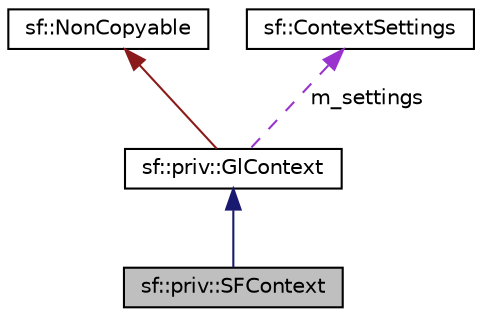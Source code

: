 digraph "sf::priv::SFContext"
{
 // LATEX_PDF_SIZE
  edge [fontname="Helvetica",fontsize="10",labelfontname="Helvetica",labelfontsize="10"];
  node [fontname="Helvetica",fontsize="10",shape=record];
  Node1 [label="sf::priv::SFContext",height=0.2,width=0.4,color="black", fillcolor="grey75", style="filled", fontcolor="black",tooltip="OSX (Cocoa) implementation of OpenGL contexts."];
  Node2 -> Node1 [dir="back",color="midnightblue",fontsize="10",style="solid"];
  Node2 [label="sf::priv::GlContext",height=0.2,width=0.4,color="black", fillcolor="white", style="filled",URL="$classsf_1_1priv_1_1GlContext.html",tooltip="Abstract class representing an OpenGL context."];
  Node3 -> Node2 [dir="back",color="firebrick4",fontsize="10",style="solid"];
  Node3 [label="sf::NonCopyable",height=0.2,width=0.4,color="black", fillcolor="white", style="filled",URL="$classsf_1_1NonCopyable.html",tooltip="Utility class that makes any derived class non-copyable."];
  Node4 -> Node2 [dir="back",color="darkorchid3",fontsize="10",style="dashed",label=" m_settings" ];
  Node4 [label="sf::ContextSettings",height=0.2,width=0.4,color="black", fillcolor="white", style="filled",URL="$structsf_1_1ContextSettings.html",tooltip="Structure defining the settings of the OpenGL context attached to a window."];
}
